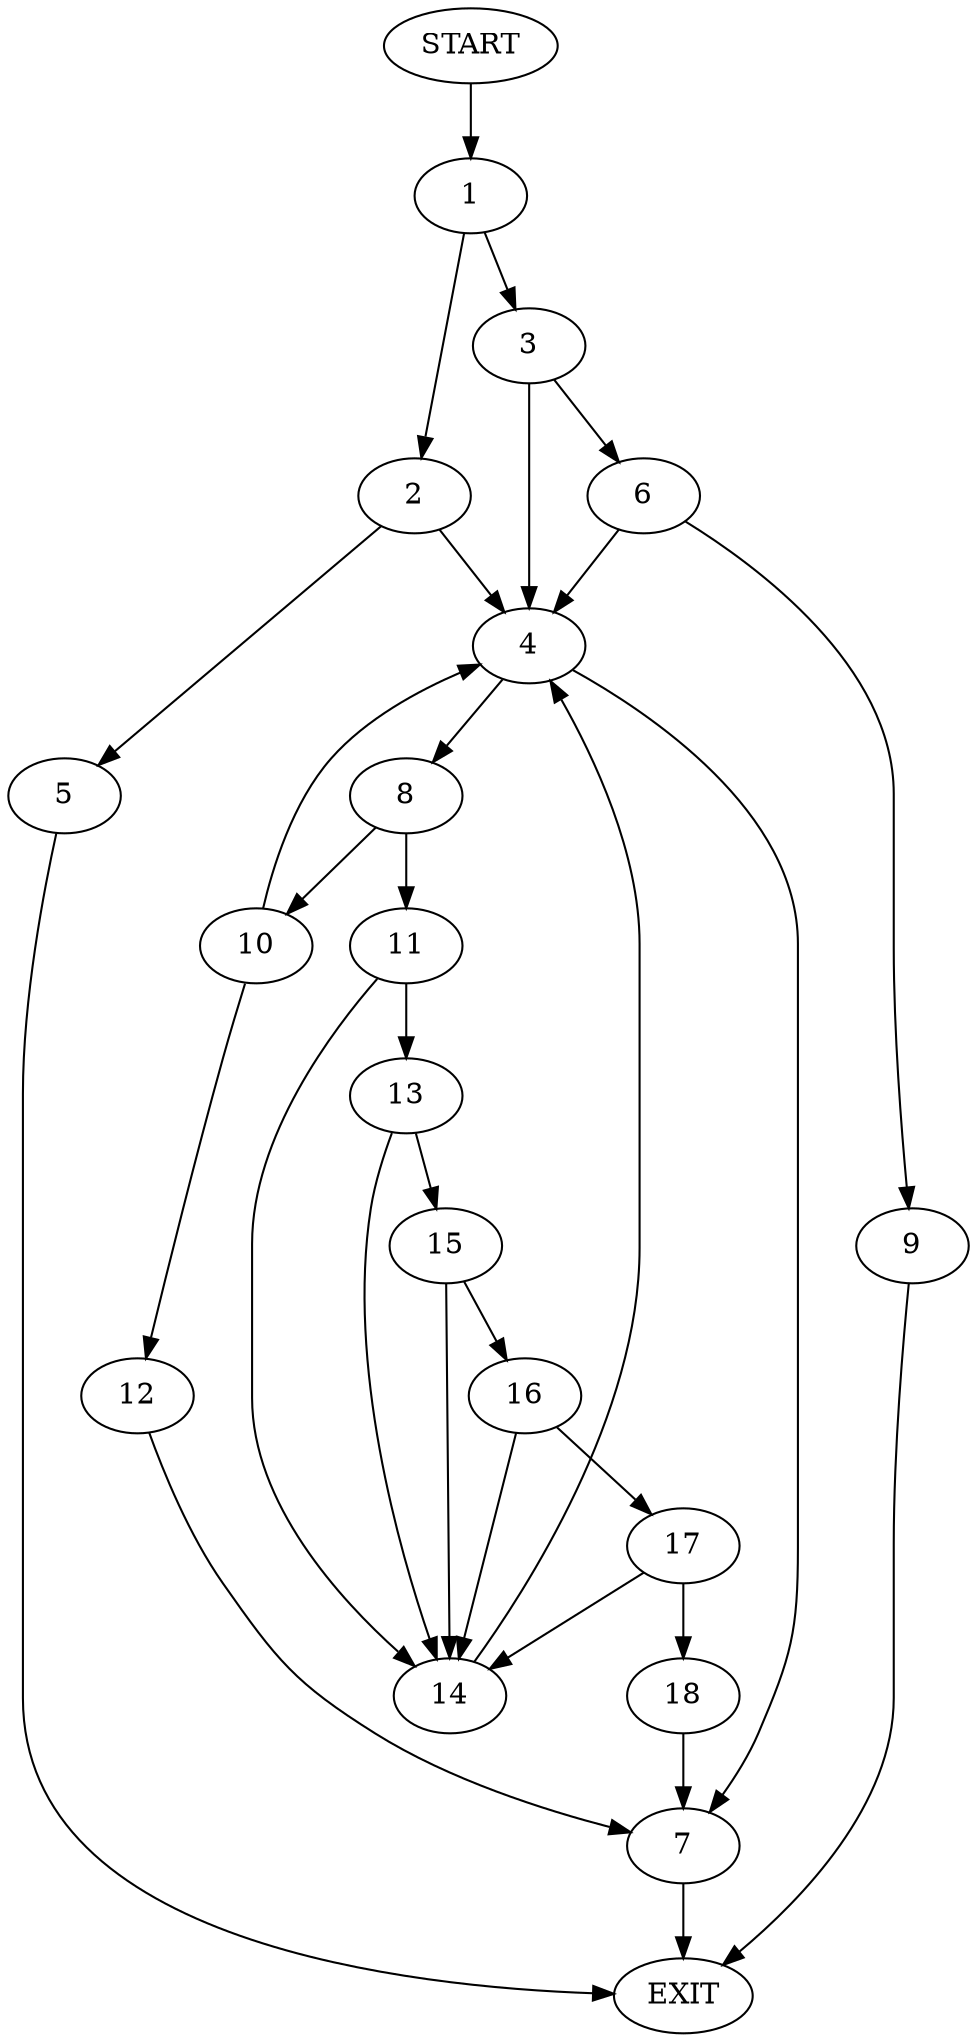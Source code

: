 digraph {
0 [label="START"]
19 [label="EXIT"]
0 -> 1
1 -> 2
1 -> 3
2 -> 4
2 -> 5
3 -> 4
3 -> 6
5 -> 19
4 -> 7
4 -> 8
6 -> 4
6 -> 9
9 -> 19
7 -> 19
8 -> 10
8 -> 11
10 -> 12
10 -> 4
11 -> 13
11 -> 14
12 -> 7
14 -> 4
13 -> 15
13 -> 14
15 -> 16
15 -> 14
16 -> 17
16 -> 14
17 -> 18
17 -> 14
18 -> 7
}
